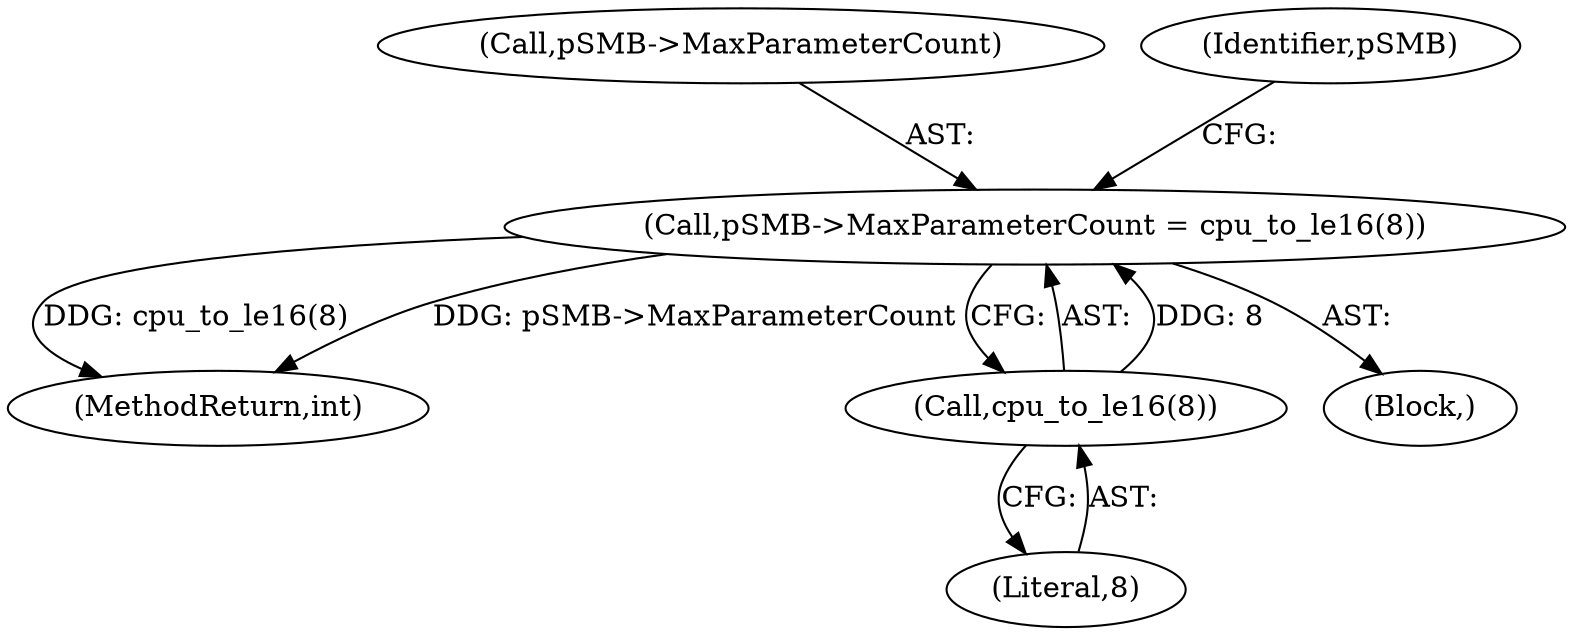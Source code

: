 digraph "0_linux_9438fabb73eb48055b58b89fc51e0bc4db22fabd@pointer" {
"1000175" [label="(Call,pSMB->MaxParameterCount = cpu_to_le16(8))"];
"1000179" [label="(Call,cpu_to_le16(8))"];
"1000176" [label="(Call,pSMB->MaxParameterCount)"];
"1000180" [label="(Literal,8)"];
"1000584" [label="(MethodReturn,int)"];
"1000117" [label="(Block,)"];
"1000175" [label="(Call,pSMB->MaxParameterCount = cpu_to_le16(8))"];
"1000183" [label="(Identifier,pSMB)"];
"1000179" [label="(Call,cpu_to_le16(8))"];
"1000175" -> "1000117"  [label="AST: "];
"1000175" -> "1000179"  [label="CFG: "];
"1000176" -> "1000175"  [label="AST: "];
"1000179" -> "1000175"  [label="AST: "];
"1000183" -> "1000175"  [label="CFG: "];
"1000175" -> "1000584"  [label="DDG: cpu_to_le16(8)"];
"1000175" -> "1000584"  [label="DDG: pSMB->MaxParameterCount"];
"1000179" -> "1000175"  [label="DDG: 8"];
"1000179" -> "1000180"  [label="CFG: "];
"1000180" -> "1000179"  [label="AST: "];
}
